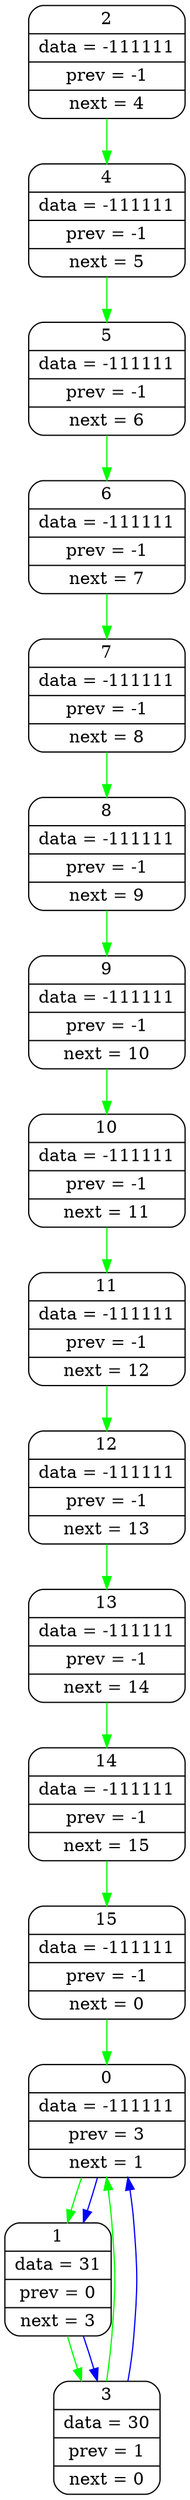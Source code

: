 digraph G
{
   rankdir=UD;
   0 [shape = Mrecord, label = "{  0 | data = -111111 | prev =   3 | next =   1}" ];
   1 [shape = Mrecord, label = "{  1 | data =      31 | prev =   0 | next =   3}" ];
   2 [shape = Mrecord, label = "{  2 | data = -111111 | prev =  -1 | next =   4}" ];
   3 [shape = Mrecord, label = "{  3 | data =      30 | prev =   1 | next =   0}" ];
   4 [shape = Mrecord, label = "{  4 | data = -111111 | prev =  -1 | next =   5}" ];
   5 [shape = Mrecord, label = "{  5 | data = -111111 | prev =  -1 | next =   6}" ];
   6 [shape = Mrecord, label = "{  6 | data = -111111 | prev =  -1 | next =   7}" ];
   7 [shape = Mrecord, label = "{  7 | data = -111111 | prev =  -1 | next =   8}" ];
   8 [shape = Mrecord, label = "{  8 | data = -111111 | prev =  -1 | next =   9}" ];
   9 [shape = Mrecord, label = "{  9 | data = -111111 | prev =  -1 | next =  10}" ];
  10 [shape = Mrecord, label = "{ 10 | data = -111111 | prev =  -1 | next =  11}" ];
  11 [shape = Mrecord, label = "{ 11 | data = -111111 | prev =  -1 | next =  12}" ];
  12 [shape = Mrecord, label = "{ 12 | data = -111111 | prev =  -1 | next =  13}" ];
  13 [shape = Mrecord, label = "{ 13 | data = -111111 | prev =  -1 | next =  14}" ];
  14 [shape = Mrecord, label = "{ 14 | data = -111111 | prev =  -1 | next =  15}" ];
  15 [shape = Mrecord, label = "{ 15 | data = -111111 | prev =  -1 | next =   0}" ];
   edge[color="green"];
   0 -> 1;
   1 -> 3;
   2 -> 4;
   3 -> 0;
   4 -> 5;
   5 -> 6;
   6 -> 7;
   7 -> 8;
   8 -> 9;
   9 -> 10;
  10 -> 11;
  11 -> 12;
  12 -> 13;
  13 -> 14;
  14 -> 15;
  15 -> 0;
   edge[color="blue"];
   3 -> 0;
   0 -> 1;
   1 -> 3;
}
